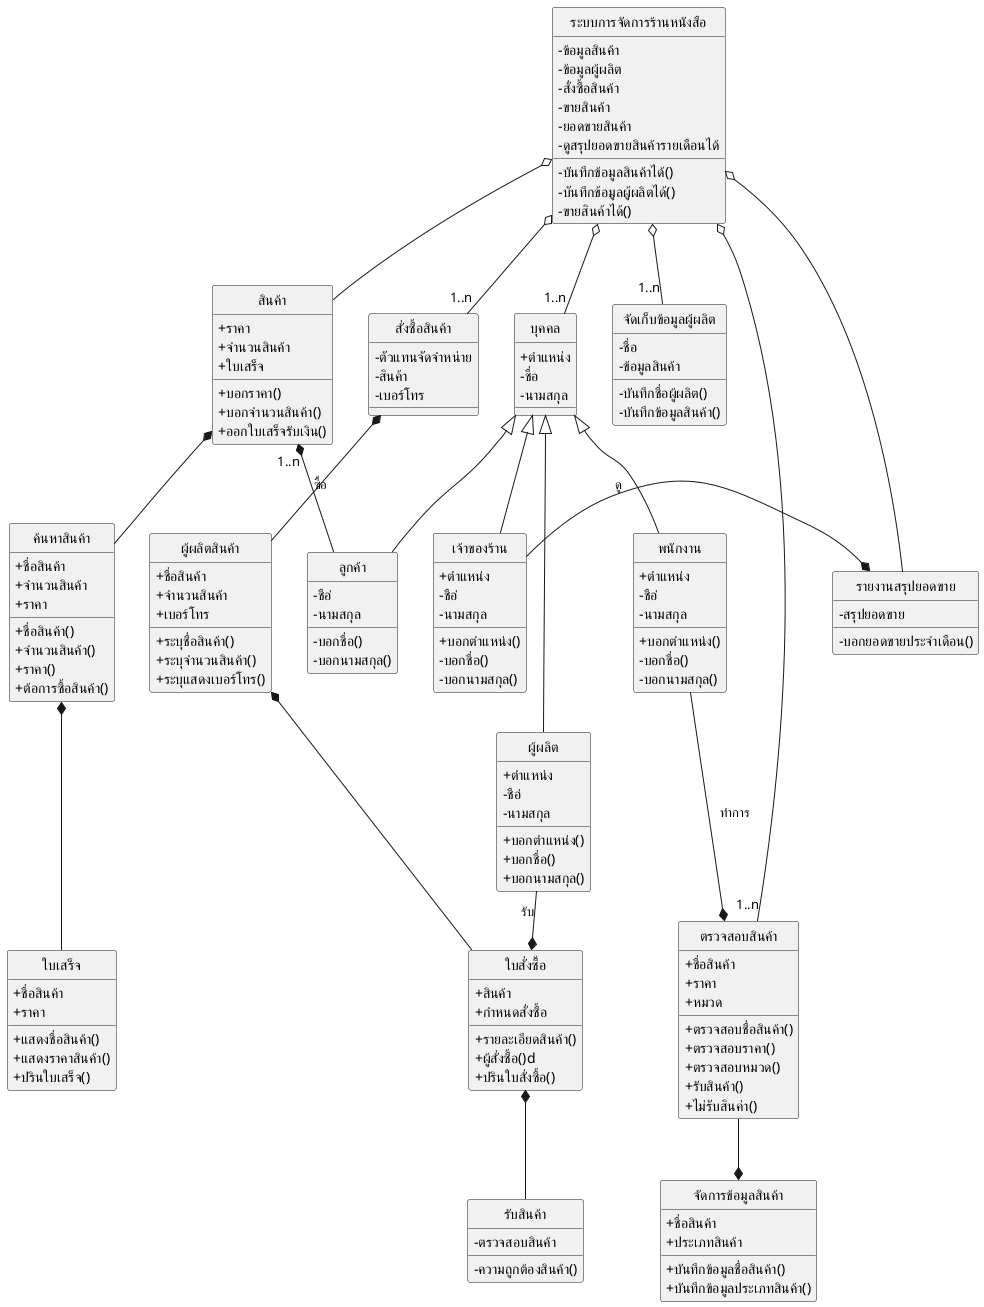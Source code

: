 @startuml "Bookstore Mamagement System"
skinparam classAttributeIconSize 0
hide circle
class "ผู้ผลิต"{
+ตำแหน่ง
-ชือ่
-นามสกุล
+บอกตำแหน่ง()
+บอกชื่อ()
+บอกนามสกุล()
}

class "ระบบการจัดการร้านหนังสือ"{

-ข้อมูลสินค้า
-ข้อมูลผู้ผลิต
-สั่งซื้อสินค้า
-ขายสินค้า
-ยอดขายสินค้า
-บันทึกข้อมูลสินค้าได้()
-บันทึกข้อมูลผู้ผลิตได้()
-ขายสินค้าได้()
-ดูสรุปยอดขายสินค้ารายเดือนได้

}
class "เจ้าของร้าน"{
+ตำแหน่ง
-ชือ่
-นามสกุล
+บอกตำแหน่ง()
-บอกชื่อ()
-บอกนามสกุล()
}
class "พนักงาน"{
+ตำแหน่ง
-ชือ่
-นามสกุล
+บอกตำแหน่ง()
-บอกชื่อ()
-บอกนามสกุล()
}
class "บุคคล"{
+ตำแหน่ง
-ชื่อ
-นามสกุล
}
class "ลูกค้า"{
-ชือ่
-นามสกุล
-บอกชื่อ()
-บอกนามสกุล()
}

class "จัดการข้อมูลสินค้า"{
+ชื่อสินค้า
+ประเภทสินค้า
+บันทึกข้อมูลชื่อสินค้า()
+บันทึกข้อมูลประเภทสินค้า()
}
class "จัดเก็บข้อมูลผู้ผลิต"{
-ชื่อ
-ข้อมูลสินค้า
-บันทึกชื่อผู้ผลิต()
-บันทึกข้อมูลสินค้า()
}
class "สั่งซื้อสินค้า"{
-ตัวแทนจัดจำหน่าย
-สินค้า
-เบอร์โทร

}
class "รับสินค้า"{
-ตรวจสอบสินค้า
-ความถูกต้องสินค้า()
}
class "สินค้า"{
+ราคา
+จำนวนสินค้า
+ใบเสร็จ
+บอกราคา()
+บอกจำนวนสินค้า()
+ออกใบเสร็จรับเงิน()

}
class "รายงานสรุปยอดขาย"{
-สรุปยอดขาย
-บอกยอดขายประจำเดือน()
}
class "ใบสั่งซื้อ"{
+สินค้า
+กำหนดสั่งซื้อ
+รายละเอียดสินค้า()
+ผู้สั่งซื้อ()d
+ปรินใบสั่งซื้อ()
}
class "ค้นหาสินค้า"{
+ชื่อสินค้า
+จำนวนสินค้า
+ราคา
+ชื่อสินค้า()
+จำนวนสินค้า()
+ราคา()
+ต้อการซื้อสินค้า()
}

class "ใบเสร็จ"{
+ชื่อสินค้า
+ราคา
+แสดงชื่อสินค้า()
+แสดงราคาสินค้า()
+ปรินใบเสร็จ()
}
class "ตรวจสอบสินค้า"{
+ชื่อสินค้า
+ราคา
+หมวด
+ตรวจสอบชื่อสินค้า()
+ตรวจสอบราคา()
+ตรวจสอบหมวด()
+รับสินค้า()
+ไม่รับสินค่า()
}
class "ผู้ผลิตสินค้า"{
+ชื่อสินค้า
+จำนวนสินค้า
+เบอร์โทร
+ระบุชื่อสินค้า()
+ระบุจำนวนสินค้า()
+ระบุแสดงเบอร์โทร()
}
"บุคคล" <|-- "พนักงาน"
"บุคคล" <|-- "เจ้าของร้าน"
"บุคคล" <|-- "ผู้ผลิต"
"บุคคล" <|-- "ลูกค้า"
"ระบบการจัดการร้านหนังสือ" o-- "1..n""บุคคล" 
"ระบบการจัดการร้านหนังสือ" o-- "1..n""ตรวจสอบสินค้า" 
"ระบบการจัดการร้านหนังสือ" o-- "1..n""จัดเก็บข้อมูลผู้ผลิต"
"ระบบการจัดการร้านหนังสือ" o-- "1..n""สั่งซื้อสินค้า"
"ระบบการจัดการร้านหนังสือ" o-- "สินค้า"
"ระบบการจัดการร้านหนังสือ" o-- "รายงานสรุปยอดขาย"
"สั่งซื้อสินค้า" *-- "ผู้ผลิตสินค้า"
"ผู้ผลิตสินค้า" *-- "ใบสั่งซื้อ"
"ใบสั่งซื้อ" *-- "รับสินค้า"
"สินค้า" *--"ค้นหาสินค้า"
"ค้นหาสินค้า" *-- "ใบเสร็จ"
"ลูกค้า" -left-* "1..n""สินค้า": ซื้อ
"พนักงาน" --* "ตรวจสอบสินค้า":ทำการ
"ตรวจสอบสินค้า" --* "จัดการข้อมูลสินค้า"
"เจ้าของร้าน" -right-* "รายงานสรุปยอดขาย":ดู
"ผู้ผลิต" -right-* "ใบสั่งซื้อ": รับ
@enduml